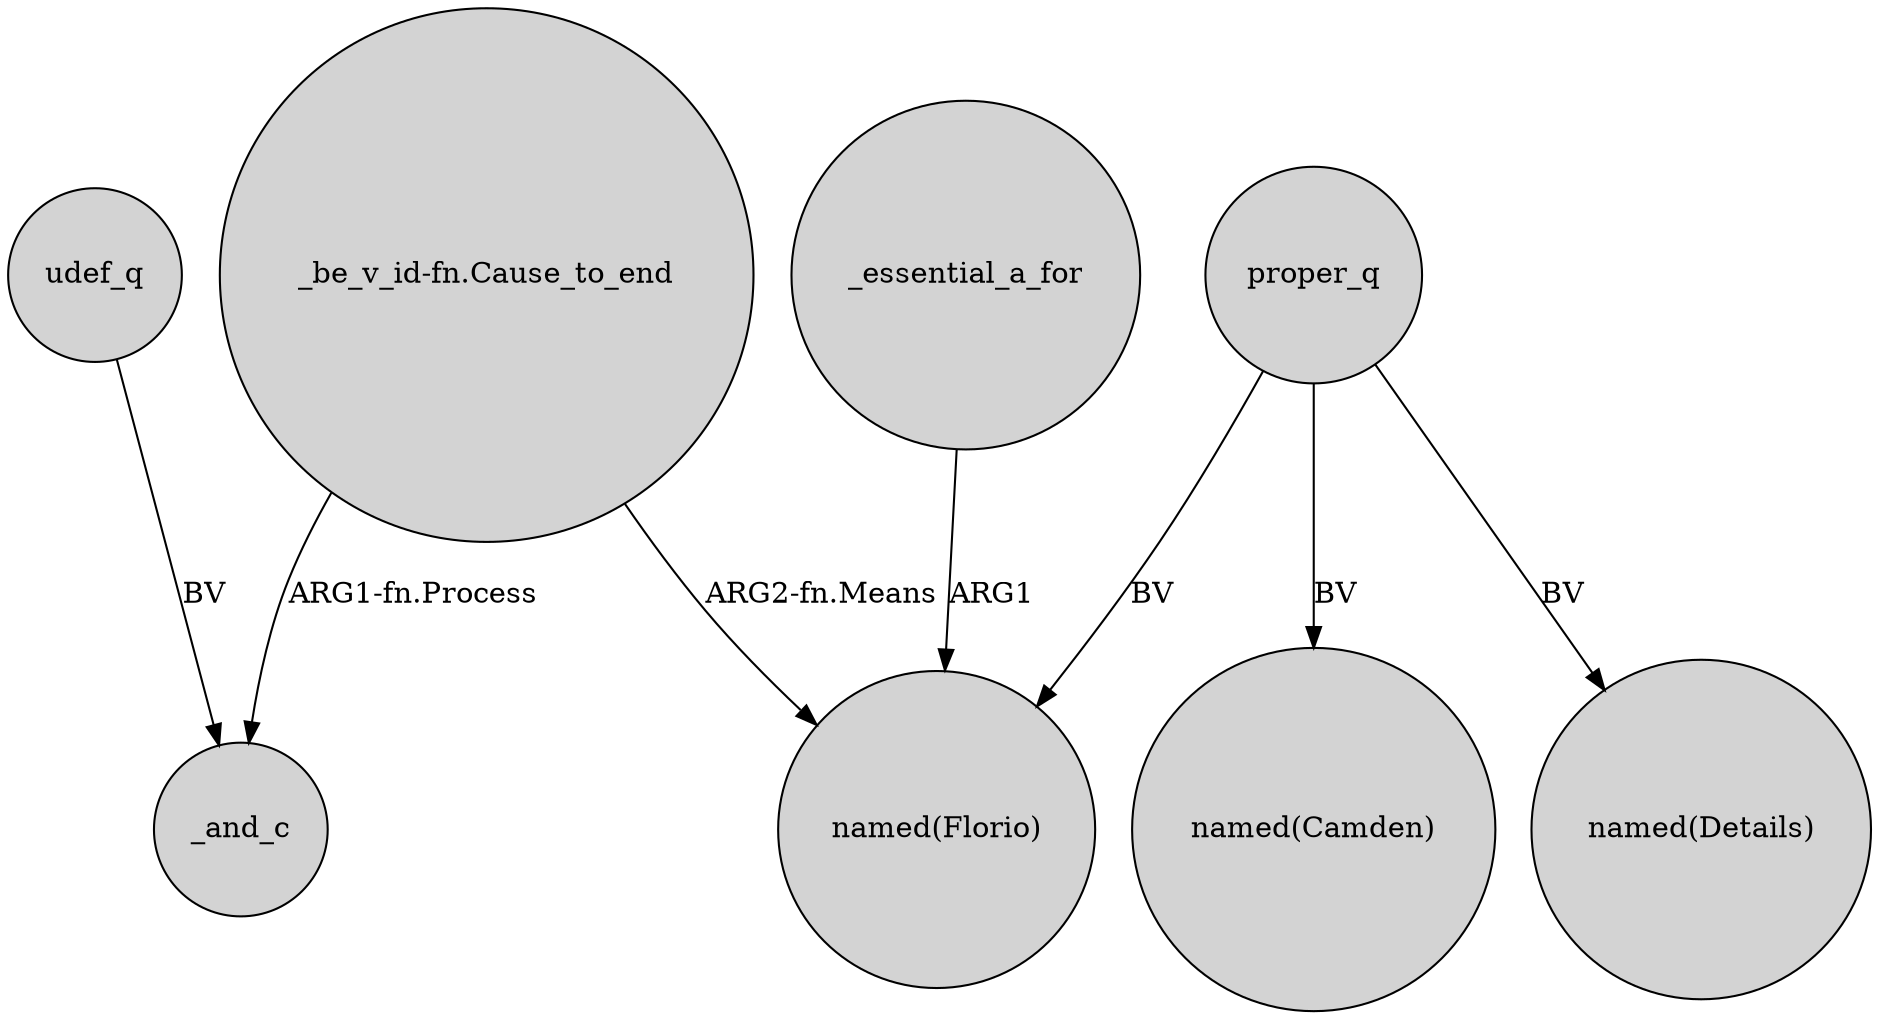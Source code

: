 digraph {
	node [shape=circle style=filled]
	udef_q -> _and_c [label=BV]
	"_be_v_id-fn.Cause_to_end" -> _and_c [label="ARG1-fn.Process"]
	proper_q -> "named(Florio)" [label=BV]
	proper_q -> "named(Camden)" [label=BV]
	_essential_a_for -> "named(Florio)" [label=ARG1]
	proper_q -> "named(Details)" [label=BV]
	"_be_v_id-fn.Cause_to_end" -> "named(Florio)" [label="ARG2-fn.Means"]
}
